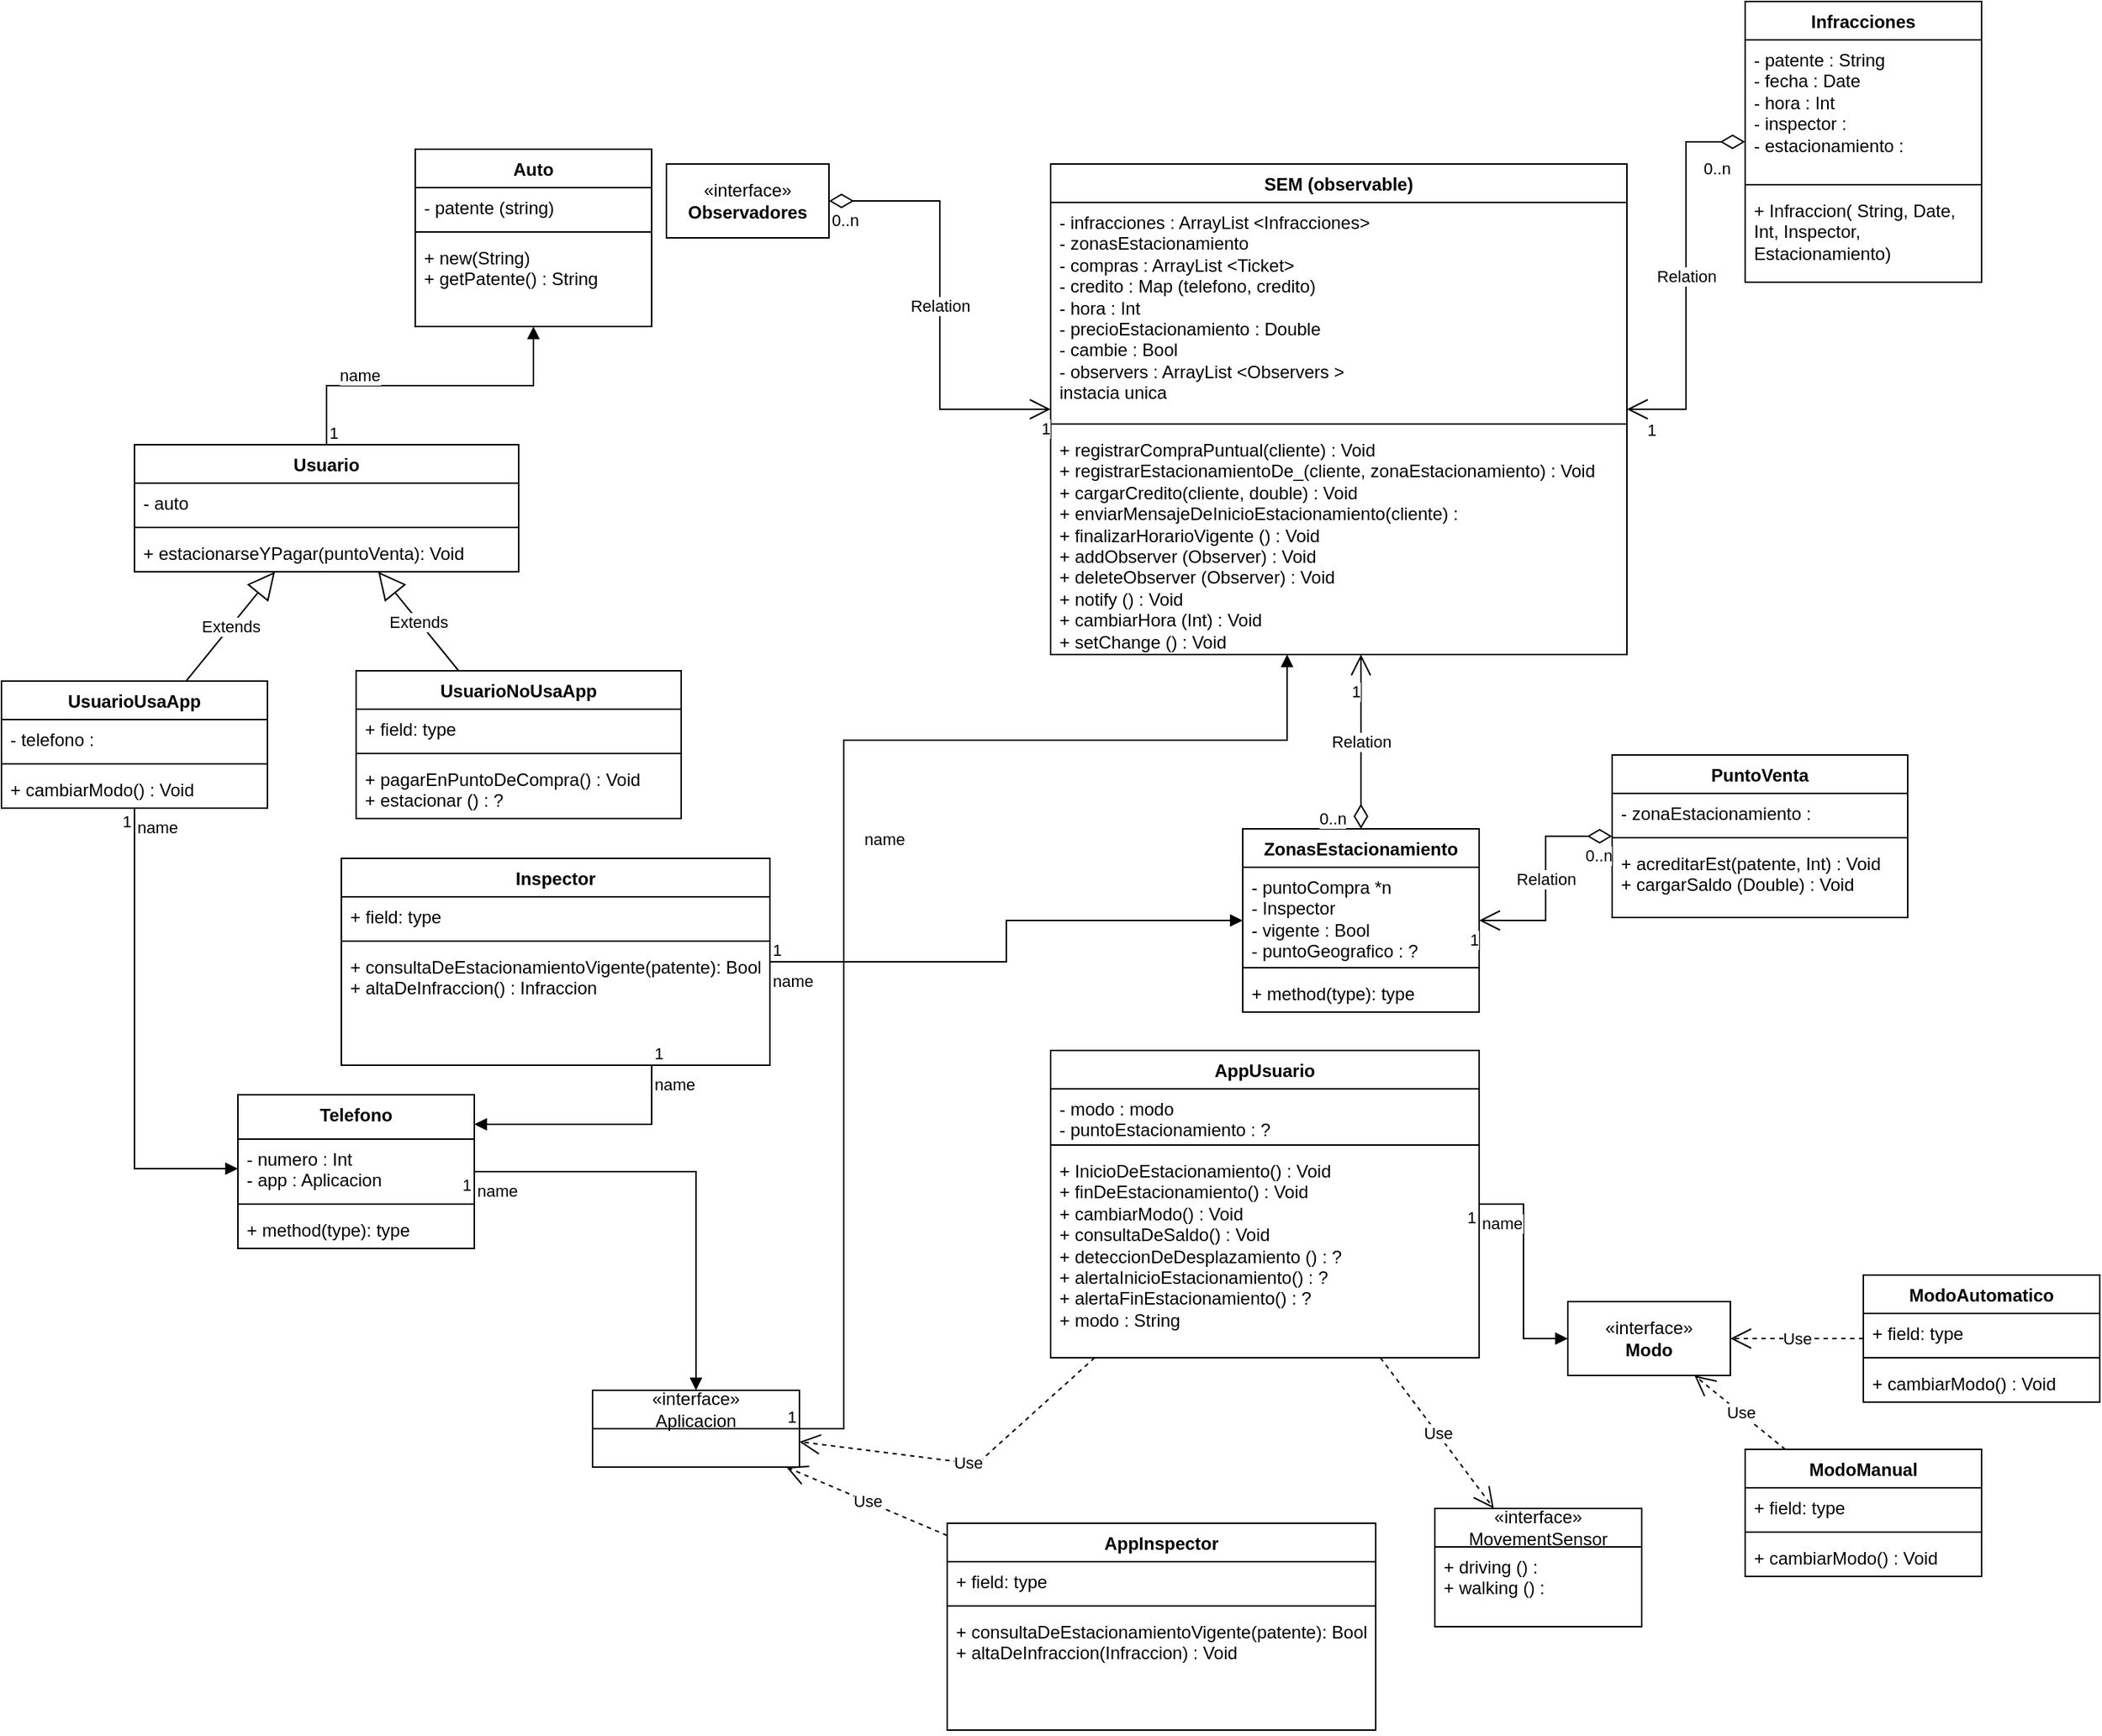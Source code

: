 <mxfile version="24.4.0" type="device">
  <diagram name="Página-1" id="XTu4WGka2R_DLcnF8r3q">
    <mxGraphModel dx="2812" dy="2198" grid="1" gridSize="10" guides="1" tooltips="1" connect="1" arrows="1" fold="1" page="1" pageScale="1" pageWidth="827" pageHeight="1169" math="0" shadow="0">
      <root>
        <mxCell id="0" />
        <mxCell id="1" parent="0" />
        <mxCell id="ymjxS3A1cUJD00krCVP6-1" value="ZonasEstacionamiento" style="swimlane;fontStyle=1;align=center;verticalAlign=top;childLayout=stackLayout;horizontal=1;startSize=26;horizontalStack=0;resizeParent=1;resizeParentMax=0;resizeLast=0;collapsible=1;marginBottom=0;whiteSpace=wrap;html=1;" vertex="1" parent="1">
          <mxGeometry x="650" y="490" width="160" height="124" as="geometry" />
        </mxCell>
        <mxCell id="ymjxS3A1cUJD00krCVP6-2" value="- puntoCompra *n&amp;nbsp;&lt;div&gt;- Inspector&lt;/div&gt;&lt;div&gt;- vigente : Bool&lt;/div&gt;&lt;div&gt;- puntoGeografico : ?&amp;nbsp;&lt;/div&gt;" style="text;strokeColor=none;fillColor=none;align=left;verticalAlign=top;spacingLeft=4;spacingRight=4;overflow=hidden;rotatable=0;points=[[0,0.5],[1,0.5]];portConstraint=eastwest;whiteSpace=wrap;html=1;" vertex="1" parent="ymjxS3A1cUJD00krCVP6-1">
          <mxGeometry y="26" width="160" height="64" as="geometry" />
        </mxCell>
        <mxCell id="ymjxS3A1cUJD00krCVP6-3" value="" style="line;strokeWidth=1;fillColor=none;align=left;verticalAlign=middle;spacingTop=-1;spacingLeft=3;spacingRight=3;rotatable=0;labelPosition=right;points=[];portConstraint=eastwest;strokeColor=inherit;" vertex="1" parent="ymjxS3A1cUJD00krCVP6-1">
          <mxGeometry y="90" width="160" height="8" as="geometry" />
        </mxCell>
        <mxCell id="ymjxS3A1cUJD00krCVP6-4" value="+ method(type): type" style="text;strokeColor=none;fillColor=none;align=left;verticalAlign=top;spacingLeft=4;spacingRight=4;overflow=hidden;rotatable=0;points=[[0,0.5],[1,0.5]];portConstraint=eastwest;whiteSpace=wrap;html=1;" vertex="1" parent="ymjxS3A1cUJD00krCVP6-1">
          <mxGeometry y="98" width="160" height="26" as="geometry" />
        </mxCell>
        <mxCell id="ymjxS3A1cUJD00krCVP6-5" value="PuntoVenta" style="swimlane;fontStyle=1;align=center;verticalAlign=top;childLayout=stackLayout;horizontal=1;startSize=26;horizontalStack=0;resizeParent=1;resizeParentMax=0;resizeLast=0;collapsible=1;marginBottom=0;whiteSpace=wrap;html=1;" vertex="1" parent="1">
          <mxGeometry x="900" y="440" width="200" height="110" as="geometry" />
        </mxCell>
        <mxCell id="ymjxS3A1cUJD00krCVP6-6" value="- zonaEstacionamiento :&amp;nbsp;" style="text;strokeColor=none;fillColor=none;align=left;verticalAlign=top;spacingLeft=4;spacingRight=4;overflow=hidden;rotatable=0;points=[[0,0.5],[1,0.5]];portConstraint=eastwest;whiteSpace=wrap;html=1;" vertex="1" parent="ymjxS3A1cUJD00krCVP6-5">
          <mxGeometry y="26" width="200" height="26" as="geometry" />
        </mxCell>
        <mxCell id="ymjxS3A1cUJD00krCVP6-7" value="" style="line;strokeWidth=1;fillColor=none;align=left;verticalAlign=middle;spacingTop=-1;spacingLeft=3;spacingRight=3;rotatable=0;labelPosition=right;points=[];portConstraint=eastwest;strokeColor=inherit;" vertex="1" parent="ymjxS3A1cUJD00krCVP6-5">
          <mxGeometry y="52" width="200" height="8" as="geometry" />
        </mxCell>
        <mxCell id="ymjxS3A1cUJD00krCVP6-8" value="+ acreditarEst(patente, Int) : Void&lt;div&gt;+ cargarSaldo (Double) : Void&lt;/div&gt;" style="text;strokeColor=none;fillColor=none;align=left;verticalAlign=top;spacingLeft=4;spacingRight=4;overflow=hidden;rotatable=0;points=[[0,0.5],[1,0.5]];portConstraint=eastwest;whiteSpace=wrap;html=1;" vertex="1" parent="ymjxS3A1cUJD00krCVP6-5">
          <mxGeometry y="60" width="200" height="50" as="geometry" />
        </mxCell>
        <mxCell id="ymjxS3A1cUJD00krCVP6-9" value="AppUsuario" style="swimlane;fontStyle=1;align=center;verticalAlign=top;childLayout=stackLayout;horizontal=1;startSize=26;horizontalStack=0;resizeParent=1;resizeParentMax=0;resizeLast=0;collapsible=1;marginBottom=0;whiteSpace=wrap;html=1;" vertex="1" parent="1">
          <mxGeometry x="520" y="640" width="290" height="208" as="geometry" />
        </mxCell>
        <mxCell id="ymjxS3A1cUJD00krCVP6-10" value="- modo : modo&lt;div&gt;- puntoEstacionamiento : ?&lt;/div&gt;" style="text;strokeColor=none;fillColor=none;align=left;verticalAlign=top;spacingLeft=4;spacingRight=4;overflow=hidden;rotatable=0;points=[[0,0.5],[1,0.5]];portConstraint=eastwest;whiteSpace=wrap;html=1;" vertex="1" parent="ymjxS3A1cUJD00krCVP6-9">
          <mxGeometry y="26" width="290" height="34" as="geometry" />
        </mxCell>
        <mxCell id="ymjxS3A1cUJD00krCVP6-11" value="" style="line;strokeWidth=1;fillColor=none;align=left;verticalAlign=middle;spacingTop=-1;spacingLeft=3;spacingRight=3;rotatable=0;labelPosition=right;points=[];portConstraint=eastwest;strokeColor=inherit;" vertex="1" parent="ymjxS3A1cUJD00krCVP6-9">
          <mxGeometry y="60" width="290" height="8" as="geometry" />
        </mxCell>
        <mxCell id="ymjxS3A1cUJD00krCVP6-12" value="+ InicioDeEstacionamiento() : Void&lt;br&gt;+ finDeEstacionamiento() : Void&lt;div&gt;+ cambiarModo() : Void&lt;br&gt;&lt;div&gt;+ consultaDeSaldo() : Void&lt;/div&gt;&lt;div&gt;+ deteccionDeDesplazamiento () : ?&lt;/div&gt;&lt;div&gt;+ alertaInicioEstacionamiento() : ?&lt;/div&gt;&lt;div&gt;+ alertaFinEstacionamiento() : ?&lt;/div&gt;&lt;div&gt;+ modo : String&lt;/div&gt;&lt;/div&gt;" style="text;strokeColor=none;fillColor=none;align=left;verticalAlign=top;spacingLeft=4;spacingRight=4;overflow=hidden;rotatable=0;points=[[0,0.5],[1,0.5]];portConstraint=eastwest;whiteSpace=wrap;html=1;" vertex="1" parent="ymjxS3A1cUJD00krCVP6-9">
          <mxGeometry y="68" width="290" height="140" as="geometry" />
        </mxCell>
        <mxCell id="ymjxS3A1cUJD00krCVP6-13" value="SEM (observable)" style="swimlane;fontStyle=1;align=center;verticalAlign=top;childLayout=stackLayout;horizontal=1;startSize=26;horizontalStack=0;resizeParent=1;resizeParentMax=0;resizeLast=0;collapsible=1;marginBottom=0;whiteSpace=wrap;html=1;" vertex="1" parent="1">
          <mxGeometry x="520" y="40" width="390" height="332" as="geometry" />
        </mxCell>
        <mxCell id="ymjxS3A1cUJD00krCVP6-14" value="&lt;div&gt;- infracciones : ArrayList &amp;lt;Infracciones&amp;gt;&lt;/div&gt;&lt;div&gt;- zonasEstacionamiento&lt;/div&gt;&lt;div&gt;- compras : ArrayList &amp;lt;Ticket&amp;gt;&lt;/div&gt;&lt;div&gt;- credito : Map (telefono, credito)&lt;/div&gt;&lt;div&gt;- hora : Int&lt;/div&gt;&lt;div&gt;- precioEstacionamiento : Double&lt;/div&gt;&lt;div&gt;- cambie : Bool&lt;/div&gt;&lt;div&gt;- observers : ArrayList &amp;lt;O&lt;span style=&quot;background-color: initial;&quot;&gt;bservers&amp;nbsp;&lt;/span&gt;&lt;span style=&quot;background-color: initial;&quot;&gt;&amp;gt;&lt;/span&gt;&lt;/div&gt;instacia unica" style="text;strokeColor=none;fillColor=none;align=left;verticalAlign=top;spacingLeft=4;spacingRight=4;overflow=hidden;rotatable=0;points=[[0,0.5],[1,0.5]];portConstraint=eastwest;whiteSpace=wrap;html=1;" vertex="1" parent="ymjxS3A1cUJD00krCVP6-13">
          <mxGeometry y="26" width="390" height="146" as="geometry" />
        </mxCell>
        <mxCell id="ymjxS3A1cUJD00krCVP6-15" value="" style="line;strokeWidth=1;fillColor=none;align=left;verticalAlign=middle;spacingTop=-1;spacingLeft=3;spacingRight=3;rotatable=0;labelPosition=right;points=[];portConstraint=eastwest;strokeColor=inherit;" vertex="1" parent="ymjxS3A1cUJD00krCVP6-13">
          <mxGeometry y="172" width="390" height="8" as="geometry" />
        </mxCell>
        <mxCell id="ymjxS3A1cUJD00krCVP6-16" value="+ registrarCompraPuntual(cliente) : Void&lt;div&gt;+ registrarEstacionamientoDe_(cliente, zonaEstacionamiento) : Void&lt;br&gt;&lt;div&gt;+ cargarCredito(cliente, double) : Void&lt;/div&gt;&lt;div&gt;+&amp;nbsp;enviarMensajeDeInicioEstacionamiento(cliente) :&lt;/div&gt;&lt;div&gt;+ finalizarHorarioVigente () : Void&lt;/div&gt;&lt;/div&gt;&lt;div&gt;+ addObserver (Observer) : Void&lt;/div&gt;&lt;div&gt;+ deleteObserver (Observer) : Void&lt;/div&gt;&lt;div&gt;+ notify () : Void&lt;/div&gt;&lt;div&gt;+ cambiarHora (Int) : Void&lt;/div&gt;&lt;div&gt;+ setChange () : Void&lt;/div&gt;" style="text;strokeColor=none;fillColor=none;align=left;verticalAlign=top;spacingLeft=4;spacingRight=4;overflow=hidden;rotatable=0;points=[[0,0.5],[1,0.5]];portConstraint=eastwest;whiteSpace=wrap;html=1;" vertex="1" parent="ymjxS3A1cUJD00krCVP6-13">
          <mxGeometry y="180" width="390" height="152" as="geometry" />
        </mxCell>
        <mxCell id="ymjxS3A1cUJD00krCVP6-17" value="Inspector" style="swimlane;fontStyle=1;align=center;verticalAlign=top;childLayout=stackLayout;horizontal=1;startSize=26;horizontalStack=0;resizeParent=1;resizeParentMax=0;resizeLast=0;collapsible=1;marginBottom=0;whiteSpace=wrap;html=1;" vertex="1" parent="1">
          <mxGeometry x="40" y="510" width="290" height="140" as="geometry" />
        </mxCell>
        <mxCell id="ymjxS3A1cUJD00krCVP6-18" value="+ field: type" style="text;strokeColor=none;fillColor=none;align=left;verticalAlign=top;spacingLeft=4;spacingRight=4;overflow=hidden;rotatable=0;points=[[0,0.5],[1,0.5]];portConstraint=eastwest;whiteSpace=wrap;html=1;" vertex="1" parent="ymjxS3A1cUJD00krCVP6-17">
          <mxGeometry y="26" width="290" height="26" as="geometry" />
        </mxCell>
        <mxCell id="ymjxS3A1cUJD00krCVP6-19" value="" style="line;strokeWidth=1;fillColor=none;align=left;verticalAlign=middle;spacingTop=-1;spacingLeft=3;spacingRight=3;rotatable=0;labelPosition=right;points=[];portConstraint=eastwest;strokeColor=inherit;" vertex="1" parent="ymjxS3A1cUJD00krCVP6-17">
          <mxGeometry y="52" width="290" height="8" as="geometry" />
        </mxCell>
        <mxCell id="ymjxS3A1cUJD00krCVP6-20" value="+ consultaDeEstacionamientoVigente(patente): Bool&lt;div&gt;+ altaDeInfraccion() : Infraccion&lt;/div&gt;" style="text;strokeColor=none;fillColor=none;align=left;verticalAlign=top;spacingLeft=4;spacingRight=4;overflow=hidden;rotatable=0;points=[[0,0.5],[1,0.5]];portConstraint=eastwest;whiteSpace=wrap;html=1;" vertex="1" parent="ymjxS3A1cUJD00krCVP6-17">
          <mxGeometry y="60" width="290" height="80" as="geometry" />
        </mxCell>
        <mxCell id="ymjxS3A1cUJD00krCVP6-22" value="Usuario" style="swimlane;fontStyle=1;align=center;verticalAlign=top;childLayout=stackLayout;horizontal=1;startSize=26;horizontalStack=0;resizeParent=1;resizeParentMax=0;resizeLast=0;collapsible=1;marginBottom=0;whiteSpace=wrap;html=1;" vertex="1" parent="1">
          <mxGeometry x="-100" y="230" width="260" height="86" as="geometry" />
        </mxCell>
        <mxCell id="ymjxS3A1cUJD00krCVP6-23" value="- auto" style="text;strokeColor=none;fillColor=none;align=left;verticalAlign=top;spacingLeft=4;spacingRight=4;overflow=hidden;rotatable=0;points=[[0,0.5],[1,0.5]];portConstraint=eastwest;whiteSpace=wrap;html=1;" vertex="1" parent="ymjxS3A1cUJD00krCVP6-22">
          <mxGeometry y="26" width="260" height="26" as="geometry" />
        </mxCell>
        <mxCell id="ymjxS3A1cUJD00krCVP6-24" value="" style="line;strokeWidth=1;fillColor=none;align=left;verticalAlign=middle;spacingTop=-1;spacingLeft=3;spacingRight=3;rotatable=0;labelPosition=right;points=[];portConstraint=eastwest;strokeColor=inherit;" vertex="1" parent="ymjxS3A1cUJD00krCVP6-22">
          <mxGeometry y="52" width="260" height="8" as="geometry" />
        </mxCell>
        <mxCell id="ymjxS3A1cUJD00krCVP6-25" value="+ estacionarseYPagar(puntoVenta): Void" style="text;strokeColor=none;fillColor=none;align=left;verticalAlign=top;spacingLeft=4;spacingRight=4;overflow=hidden;rotatable=0;points=[[0,0.5],[1,0.5]];portConstraint=eastwest;whiteSpace=wrap;html=1;" vertex="1" parent="ymjxS3A1cUJD00krCVP6-22">
          <mxGeometry y="60" width="260" height="26" as="geometry" />
        </mxCell>
        <mxCell id="ymjxS3A1cUJD00krCVP6-26" value="Infracciones" style="swimlane;fontStyle=1;align=center;verticalAlign=top;childLayout=stackLayout;horizontal=1;startSize=26;horizontalStack=0;resizeParent=1;resizeParentMax=0;resizeLast=0;collapsible=1;marginBottom=0;whiteSpace=wrap;html=1;" vertex="1" parent="1">
          <mxGeometry x="990" y="-70" width="160" height="190" as="geometry" />
        </mxCell>
        <mxCell id="ymjxS3A1cUJD00krCVP6-27" value="&lt;div&gt;- patente : String&lt;/div&gt;&lt;div&gt;&lt;span style=&quot;background-color: initial;&quot;&gt;- fecha : Date&lt;/span&gt;&lt;/div&gt;&lt;div&gt;- hora : Int&lt;/div&gt;&lt;div&gt;- inspector :&amp;nbsp;&amp;nbsp;&lt;/div&gt;&lt;div&gt;- estacionamiento :&lt;/div&gt;" style="text;strokeColor=none;fillColor=none;align=left;verticalAlign=top;spacingLeft=4;spacingRight=4;overflow=hidden;rotatable=0;points=[[0,0.5],[1,0.5]];portConstraint=eastwest;whiteSpace=wrap;html=1;" vertex="1" parent="ymjxS3A1cUJD00krCVP6-26">
          <mxGeometry y="26" width="160" height="94" as="geometry" />
        </mxCell>
        <mxCell id="ymjxS3A1cUJD00krCVP6-28" value="" style="line;strokeWidth=1;fillColor=none;align=left;verticalAlign=middle;spacingTop=-1;spacingLeft=3;spacingRight=3;rotatable=0;labelPosition=right;points=[];portConstraint=eastwest;strokeColor=inherit;" vertex="1" parent="ymjxS3A1cUJD00krCVP6-26">
          <mxGeometry y="120" width="160" height="8" as="geometry" />
        </mxCell>
        <mxCell id="ymjxS3A1cUJD00krCVP6-29" value="+ Infraccion( String, Date, Int, Inspector, Estacionamiento)" style="text;strokeColor=none;fillColor=none;align=left;verticalAlign=top;spacingLeft=4;spacingRight=4;overflow=hidden;rotatable=0;points=[[0,0.5],[1,0.5]];portConstraint=eastwest;whiteSpace=wrap;html=1;" vertex="1" parent="ymjxS3A1cUJD00krCVP6-26">
          <mxGeometry y="128" width="160" height="62" as="geometry" />
        </mxCell>
        <mxCell id="ymjxS3A1cUJD00krCVP6-30" value="Auto" style="swimlane;fontStyle=1;align=center;verticalAlign=top;childLayout=stackLayout;horizontal=1;startSize=26;horizontalStack=0;resizeParent=1;resizeParentMax=0;resizeLast=0;collapsible=1;marginBottom=0;whiteSpace=wrap;html=1;" vertex="1" parent="1">
          <mxGeometry x="90" y="30" width="160" height="120" as="geometry">
            <mxRectangle x="60" y="140" width="70" height="30" as="alternateBounds" />
          </mxGeometry>
        </mxCell>
        <mxCell id="ymjxS3A1cUJD00krCVP6-31" value="- patente (string)" style="text;strokeColor=none;fillColor=none;align=left;verticalAlign=top;spacingLeft=4;spacingRight=4;overflow=hidden;rotatable=0;points=[[0,0.5],[1,0.5]];portConstraint=eastwest;whiteSpace=wrap;html=1;" vertex="1" parent="ymjxS3A1cUJD00krCVP6-30">
          <mxGeometry y="26" width="160" height="26" as="geometry" />
        </mxCell>
        <mxCell id="ymjxS3A1cUJD00krCVP6-32" value="" style="line;strokeWidth=1;fillColor=none;align=left;verticalAlign=middle;spacingTop=-1;spacingLeft=3;spacingRight=3;rotatable=0;labelPosition=right;points=[];portConstraint=eastwest;strokeColor=inherit;" vertex="1" parent="ymjxS3A1cUJD00krCVP6-30">
          <mxGeometry y="52" width="160" height="8" as="geometry" />
        </mxCell>
        <mxCell id="ymjxS3A1cUJD00krCVP6-33" value="+ new(String)&lt;div&gt;+ getPatente() : String&lt;/div&gt;" style="text;strokeColor=none;fillColor=none;align=left;verticalAlign=top;spacingLeft=4;spacingRight=4;overflow=hidden;rotatable=0;points=[[0,0.5],[1,0.5]];portConstraint=eastwest;whiteSpace=wrap;html=1;" vertex="1" parent="ymjxS3A1cUJD00krCVP6-30">
          <mxGeometry y="60" width="160" height="60" as="geometry" />
        </mxCell>
        <mxCell id="ymjxS3A1cUJD00krCVP6-44" value="name" style="endArrow=block;endFill=1;html=1;edgeStyle=orthogonalEdgeStyle;align=left;verticalAlign=top;rounded=0;" edge="1" parent="1" source="ymjxS3A1cUJD00krCVP6-22" target="ymjxS3A1cUJD00krCVP6-30">
          <mxGeometry x="-0.579" y="20" relative="1" as="geometry">
            <mxPoint x="175.5" y="269.5" as="sourcePoint" />
            <mxPoint x="339.5" y="227.5" as="targetPoint" />
            <mxPoint as="offset" />
          </mxGeometry>
        </mxCell>
        <mxCell id="ymjxS3A1cUJD00krCVP6-45" value="1" style="edgeLabel;resizable=0;html=1;align=left;verticalAlign=bottom;" connectable="0" vertex="1" parent="ymjxS3A1cUJD00krCVP6-44">
          <mxGeometry x="-1" relative="1" as="geometry" />
        </mxCell>
        <mxCell id="ymjxS3A1cUJD00krCVP6-54" value="name" style="endArrow=block;endFill=1;html=1;edgeStyle=orthogonalEdgeStyle;align=left;verticalAlign=top;rounded=0;" edge="1" parent="1" source="ymjxS3A1cUJD00krCVP6-133" target="ymjxS3A1cUJD00krCVP6-13">
          <mxGeometry x="0.035" y="-12" relative="1" as="geometry">
            <mxPoint x="591" y="410" as="sourcePoint" />
            <mxPoint x="520" y="594" as="targetPoint" />
            <mxPoint as="offset" />
            <Array as="points">
              <mxPoint x="380" y="430" />
              <mxPoint x="680" y="430" />
            </Array>
          </mxGeometry>
        </mxCell>
        <mxCell id="ymjxS3A1cUJD00krCVP6-55" value="1" style="edgeLabel;resizable=0;html=1;align=left;verticalAlign=bottom;" connectable="0" vertex="1" parent="ymjxS3A1cUJD00krCVP6-54">
          <mxGeometry x="-1" relative="1" as="geometry">
            <mxPoint x="-10" as="offset" />
          </mxGeometry>
        </mxCell>
        <mxCell id="ymjxS3A1cUJD00krCVP6-56" value="Telefono" style="swimlane;fontStyle=1;align=center;verticalAlign=top;childLayout=stackLayout;horizontal=1;startSize=30;horizontalStack=0;resizeParent=1;resizeParentMax=0;resizeLast=0;collapsible=1;marginBottom=0;whiteSpace=wrap;html=1;" vertex="1" parent="1">
          <mxGeometry x="-30" y="670" width="160" height="104" as="geometry" />
        </mxCell>
        <mxCell id="ymjxS3A1cUJD00krCVP6-57" value="- numero : Int&lt;div&gt;- app : Aplicacion&lt;/div&gt;" style="text;strokeColor=none;fillColor=none;align=left;verticalAlign=top;spacingLeft=4;spacingRight=4;overflow=hidden;rotatable=0;points=[[0,0.5],[1,0.5]];portConstraint=eastwest;whiteSpace=wrap;html=1;" vertex="1" parent="ymjxS3A1cUJD00krCVP6-56">
          <mxGeometry y="30" width="160" height="40" as="geometry" />
        </mxCell>
        <mxCell id="ymjxS3A1cUJD00krCVP6-58" value="" style="line;strokeWidth=1;fillColor=none;align=left;verticalAlign=middle;spacingTop=-1;spacingLeft=3;spacingRight=3;rotatable=0;labelPosition=right;points=[];portConstraint=eastwest;strokeColor=inherit;" vertex="1" parent="ymjxS3A1cUJD00krCVP6-56">
          <mxGeometry y="70" width="160" height="8" as="geometry" />
        </mxCell>
        <mxCell id="ymjxS3A1cUJD00krCVP6-59" value="+ method(type): type" style="text;strokeColor=none;fillColor=none;align=left;verticalAlign=top;spacingLeft=4;spacingRight=4;overflow=hidden;rotatable=0;points=[[0,0.5],[1,0.5]];portConstraint=eastwest;whiteSpace=wrap;html=1;" vertex="1" parent="ymjxS3A1cUJD00krCVP6-56">
          <mxGeometry y="78" width="160" height="26" as="geometry" />
        </mxCell>
        <mxCell id="ymjxS3A1cUJD00krCVP6-62" value="name" style="endArrow=block;endFill=1;html=1;edgeStyle=orthogonalEdgeStyle;align=left;verticalAlign=top;rounded=0;" edge="1" parent="1" source="ymjxS3A1cUJD00krCVP6-56" target="ymjxS3A1cUJD00krCVP6-133">
          <mxGeometry x="-1" relative="1" as="geometry">
            <mxPoint x="240" y="557" as="sourcePoint" />
            <mxPoint x="230" y="634" as="targetPoint" />
          </mxGeometry>
        </mxCell>
        <mxCell id="ymjxS3A1cUJD00krCVP6-63" value="1" style="edgeLabel;resizable=0;html=1;align=left;verticalAlign=bottom;" connectable="0" vertex="1" parent="ymjxS3A1cUJD00krCVP6-62">
          <mxGeometry x="-1" relative="1" as="geometry">
            <mxPoint x="-10" y="17" as="offset" />
          </mxGeometry>
        </mxCell>
        <mxCell id="ymjxS3A1cUJD00krCVP6-65" value="UsuarioUsaApp" style="swimlane;fontStyle=1;align=center;verticalAlign=top;childLayout=stackLayout;horizontal=1;startSize=26;horizontalStack=0;resizeParent=1;resizeParentMax=0;resizeLast=0;collapsible=1;marginBottom=0;whiteSpace=wrap;html=1;" vertex="1" parent="1">
          <mxGeometry x="-190" y="390" width="180" height="86" as="geometry" />
        </mxCell>
        <mxCell id="ymjxS3A1cUJD00krCVP6-66" value="- telefono :&amp;nbsp;" style="text;strokeColor=none;fillColor=none;align=left;verticalAlign=top;spacingLeft=4;spacingRight=4;overflow=hidden;rotatable=0;points=[[0,0.5],[1,0.5]];portConstraint=eastwest;whiteSpace=wrap;html=1;" vertex="1" parent="ymjxS3A1cUJD00krCVP6-65">
          <mxGeometry y="26" width="180" height="26" as="geometry" />
        </mxCell>
        <mxCell id="ymjxS3A1cUJD00krCVP6-67" value="" style="line;strokeWidth=1;fillColor=none;align=left;verticalAlign=middle;spacingTop=-1;spacingLeft=3;spacingRight=3;rotatable=0;labelPosition=right;points=[];portConstraint=eastwest;strokeColor=inherit;" vertex="1" parent="ymjxS3A1cUJD00krCVP6-65">
          <mxGeometry y="52" width="180" height="8" as="geometry" />
        </mxCell>
        <mxCell id="ymjxS3A1cUJD00krCVP6-68" value="+ cambiarModo() : Void" style="text;strokeColor=none;fillColor=none;align=left;verticalAlign=top;spacingLeft=4;spacingRight=4;overflow=hidden;rotatable=0;points=[[0,0.5],[1,0.5]];portConstraint=eastwest;whiteSpace=wrap;html=1;" vertex="1" parent="ymjxS3A1cUJD00krCVP6-65">
          <mxGeometry y="60" width="180" height="26" as="geometry" />
        </mxCell>
        <mxCell id="ymjxS3A1cUJD00krCVP6-69" value="UsuarioNoUsaApp" style="swimlane;fontStyle=1;align=center;verticalAlign=top;childLayout=stackLayout;horizontal=1;startSize=26;horizontalStack=0;resizeParent=1;resizeParentMax=0;resizeLast=0;collapsible=1;marginBottom=0;whiteSpace=wrap;html=1;" vertex="1" parent="1">
          <mxGeometry x="50" y="383" width="220" height="100" as="geometry" />
        </mxCell>
        <mxCell id="ymjxS3A1cUJD00krCVP6-70" value="+ field: type" style="text;strokeColor=none;fillColor=none;align=left;verticalAlign=top;spacingLeft=4;spacingRight=4;overflow=hidden;rotatable=0;points=[[0,0.5],[1,0.5]];portConstraint=eastwest;whiteSpace=wrap;html=1;" vertex="1" parent="ymjxS3A1cUJD00krCVP6-69">
          <mxGeometry y="26" width="220" height="26" as="geometry" />
        </mxCell>
        <mxCell id="ymjxS3A1cUJD00krCVP6-71" value="" style="line;strokeWidth=1;fillColor=none;align=left;verticalAlign=middle;spacingTop=-1;spacingLeft=3;spacingRight=3;rotatable=0;labelPosition=right;points=[];portConstraint=eastwest;strokeColor=inherit;" vertex="1" parent="ymjxS3A1cUJD00krCVP6-69">
          <mxGeometry y="52" width="220" height="8" as="geometry" />
        </mxCell>
        <mxCell id="ymjxS3A1cUJD00krCVP6-72" value="+ pagarEnPuntoDeCompra() : Void&lt;div&gt;+ estacionar () : ?&lt;/div&gt;" style="text;strokeColor=none;fillColor=none;align=left;verticalAlign=top;spacingLeft=4;spacingRight=4;overflow=hidden;rotatable=0;points=[[0,0.5],[1,0.5]];portConstraint=eastwest;whiteSpace=wrap;html=1;" vertex="1" parent="ymjxS3A1cUJD00krCVP6-69">
          <mxGeometry y="60" width="220" height="40" as="geometry" />
        </mxCell>
        <mxCell id="ymjxS3A1cUJD00krCVP6-73" value="Extends" style="endArrow=block;endSize=16;endFill=0;html=1;rounded=0;" edge="1" parent="1" source="ymjxS3A1cUJD00krCVP6-65" target="ymjxS3A1cUJD00krCVP6-22">
          <mxGeometry width="160" relative="1" as="geometry">
            <mxPoint x="330" y="790" as="sourcePoint" />
            <mxPoint x="490" y="790" as="targetPoint" />
          </mxGeometry>
        </mxCell>
        <mxCell id="ymjxS3A1cUJD00krCVP6-74" value="Extends" style="endArrow=block;endSize=16;endFill=0;html=1;rounded=0;" edge="1" parent="1" source="ymjxS3A1cUJD00krCVP6-69" target="ymjxS3A1cUJD00krCVP6-22">
          <mxGeometry width="160" relative="1" as="geometry">
            <mxPoint x="480" y="660" as="sourcePoint" />
            <mxPoint x="640" y="660" as="targetPoint" />
          </mxGeometry>
        </mxCell>
        <mxCell id="ymjxS3A1cUJD00krCVP6-78" value="Relation" style="endArrow=open;html=1;endSize=12;startArrow=diamondThin;startSize=14;startFill=0;edgeStyle=orthogonalEdgeStyle;rounded=0;" edge="1" parent="1" source="ymjxS3A1cUJD00krCVP6-5" target="ymjxS3A1cUJD00krCVP6-1">
          <mxGeometry relative="1" as="geometry">
            <mxPoint x="470" y="460" as="sourcePoint" />
            <mxPoint x="630" y="460" as="targetPoint" />
          </mxGeometry>
        </mxCell>
        <mxCell id="ymjxS3A1cUJD00krCVP6-79" value="0..n" style="edgeLabel;resizable=0;html=1;align=left;verticalAlign=top;" connectable="0" vertex="1" parent="ymjxS3A1cUJD00krCVP6-78">
          <mxGeometry x="-1" relative="1" as="geometry">
            <mxPoint x="-20" as="offset" />
          </mxGeometry>
        </mxCell>
        <mxCell id="ymjxS3A1cUJD00krCVP6-80" value="1" style="edgeLabel;resizable=0;html=1;align=right;verticalAlign=top;" connectable="0" vertex="1" parent="ymjxS3A1cUJD00krCVP6-78">
          <mxGeometry x="1" relative="1" as="geometry" />
        </mxCell>
        <mxCell id="ymjxS3A1cUJD00krCVP6-81" value="Relation" style="endArrow=open;html=1;endSize=12;startArrow=diamondThin;startSize=14;startFill=0;edgeStyle=orthogonalEdgeStyle;rounded=0;" edge="1" parent="1" source="ymjxS3A1cUJD00krCVP6-1" target="ymjxS3A1cUJD00krCVP6-13">
          <mxGeometry relative="1" as="geometry">
            <mxPoint x="1047" y="410" as="sourcePoint" />
            <mxPoint x="827" y="449" as="targetPoint" />
            <Array as="points">
              <mxPoint x="730" y="350" />
              <mxPoint x="730" y="350" />
            </Array>
          </mxGeometry>
        </mxCell>
        <mxCell id="ymjxS3A1cUJD00krCVP6-82" value="0..n" style="edgeLabel;resizable=0;html=1;align=left;verticalAlign=top;" connectable="0" vertex="1" parent="ymjxS3A1cUJD00krCVP6-81">
          <mxGeometry x="-1" relative="1" as="geometry">
            <mxPoint x="-30" y="-20" as="offset" />
          </mxGeometry>
        </mxCell>
        <mxCell id="ymjxS3A1cUJD00krCVP6-83" value="1" style="edgeLabel;resizable=0;html=1;align=right;verticalAlign=top;" connectable="0" vertex="1" parent="ymjxS3A1cUJD00krCVP6-81">
          <mxGeometry x="1" relative="1" as="geometry">
            <mxPoint y="12" as="offset" />
          </mxGeometry>
        </mxCell>
        <mxCell id="ymjxS3A1cUJD00krCVP6-87" value="Relation" style="endArrow=open;html=1;endSize=12;startArrow=diamondThin;startSize=14;startFill=0;edgeStyle=orthogonalEdgeStyle;rounded=0;" edge="1" parent="1" source="ymjxS3A1cUJD00krCVP6-26" target="ymjxS3A1cUJD00krCVP6-13">
          <mxGeometry relative="1" as="geometry">
            <mxPoint x="470" y="160" as="sourcePoint" />
            <mxPoint x="630" y="160" as="targetPoint" />
          </mxGeometry>
        </mxCell>
        <mxCell id="ymjxS3A1cUJD00krCVP6-88" value="0..n" style="edgeLabel;resizable=0;html=1;align=left;verticalAlign=top;" connectable="0" vertex="1" parent="ymjxS3A1cUJD00krCVP6-87">
          <mxGeometry x="-1" relative="1" as="geometry">
            <mxPoint x="-30" y="5" as="offset" />
          </mxGeometry>
        </mxCell>
        <mxCell id="ymjxS3A1cUJD00krCVP6-89" value="1" style="edgeLabel;resizable=0;html=1;align=right;verticalAlign=top;" connectable="0" vertex="1" parent="ymjxS3A1cUJD00krCVP6-87">
          <mxGeometry x="1" relative="1" as="geometry">
            <mxPoint x="20" y="1" as="offset" />
          </mxGeometry>
        </mxCell>
        <mxCell id="ymjxS3A1cUJD00krCVP6-94" value="«interface»&lt;br&gt;&lt;b&gt;Observadores&lt;/b&gt;" style="html=1;whiteSpace=wrap;" vertex="1" parent="1">
          <mxGeometry x="260" y="40" width="110" height="50" as="geometry" />
        </mxCell>
        <mxCell id="ymjxS3A1cUJD00krCVP6-95" value="Relation" style="endArrow=open;html=1;endSize=12;startArrow=diamondThin;startSize=14;startFill=0;edgeStyle=orthogonalEdgeStyle;rounded=0;" edge="1" parent="1" source="ymjxS3A1cUJD00krCVP6-94" target="ymjxS3A1cUJD00krCVP6-13">
          <mxGeometry relative="1" as="geometry">
            <mxPoint x="370" y="148.5" as="sourcePoint" />
            <mxPoint x="530" y="148.5" as="targetPoint" />
          </mxGeometry>
        </mxCell>
        <mxCell id="ymjxS3A1cUJD00krCVP6-96" value="0..n" style="edgeLabel;resizable=0;html=1;align=left;verticalAlign=top;" connectable="0" vertex="1" parent="ymjxS3A1cUJD00krCVP6-95">
          <mxGeometry x="-1" relative="1" as="geometry" />
        </mxCell>
        <mxCell id="ymjxS3A1cUJD00krCVP6-97" value="1" style="edgeLabel;resizable=0;html=1;align=right;verticalAlign=top;" connectable="0" vertex="1" parent="ymjxS3A1cUJD00krCVP6-95">
          <mxGeometry x="1" relative="1" as="geometry" />
        </mxCell>
        <mxCell id="ymjxS3A1cUJD00krCVP6-99" value="«interface»&lt;div&gt;MovementSensor&lt;/div&gt;" style="swimlane;fontStyle=0;childLayout=stackLayout;horizontal=1;startSize=26;fillColor=none;horizontalStack=0;resizeParent=1;resizeParentMax=0;resizeLast=0;collapsible=1;marginBottom=0;whiteSpace=wrap;html=1;" vertex="1" parent="1">
          <mxGeometry x="780" y="950" width="140" height="80" as="geometry" />
        </mxCell>
        <mxCell id="ymjxS3A1cUJD00krCVP6-100" value="+ driving () :&amp;nbsp;&lt;div&gt;+ walking () :&lt;/div&gt;" style="text;strokeColor=none;fillColor=none;align=left;verticalAlign=top;spacingLeft=4;spacingRight=4;overflow=hidden;rotatable=0;points=[[0,0.5],[1,0.5]];portConstraint=eastwest;whiteSpace=wrap;html=1;" vertex="1" parent="ymjxS3A1cUJD00krCVP6-99">
          <mxGeometry y="26" width="140" height="54" as="geometry" />
        </mxCell>
        <mxCell id="ymjxS3A1cUJD00krCVP6-103" value="Use" style="endArrow=open;endSize=12;dashed=1;html=1;rounded=0;" edge="1" parent="1" source="ymjxS3A1cUJD00krCVP6-9" target="ymjxS3A1cUJD00krCVP6-99">
          <mxGeometry width="160" relative="1" as="geometry">
            <mxPoint x="490" y="910" as="sourcePoint" />
            <mxPoint x="494" y="820" as="targetPoint" />
          </mxGeometry>
        </mxCell>
        <mxCell id="ymjxS3A1cUJD00krCVP6-104" value="ModoAutomatico" style="swimlane;fontStyle=1;align=center;verticalAlign=top;childLayout=stackLayout;horizontal=1;startSize=26;horizontalStack=0;resizeParent=1;resizeParentMax=0;resizeLast=0;collapsible=1;marginBottom=0;whiteSpace=wrap;html=1;" vertex="1" parent="1">
          <mxGeometry x="1070" y="792" width="160" height="86" as="geometry" />
        </mxCell>
        <mxCell id="ymjxS3A1cUJD00krCVP6-105" value="+ field: type" style="text;strokeColor=none;fillColor=none;align=left;verticalAlign=top;spacingLeft=4;spacingRight=4;overflow=hidden;rotatable=0;points=[[0,0.5],[1,0.5]];portConstraint=eastwest;whiteSpace=wrap;html=1;" vertex="1" parent="ymjxS3A1cUJD00krCVP6-104">
          <mxGeometry y="26" width="160" height="26" as="geometry" />
        </mxCell>
        <mxCell id="ymjxS3A1cUJD00krCVP6-106" value="" style="line;strokeWidth=1;fillColor=none;align=left;verticalAlign=middle;spacingTop=-1;spacingLeft=3;spacingRight=3;rotatable=0;labelPosition=right;points=[];portConstraint=eastwest;strokeColor=inherit;" vertex="1" parent="ymjxS3A1cUJD00krCVP6-104">
          <mxGeometry y="52" width="160" height="8" as="geometry" />
        </mxCell>
        <mxCell id="ymjxS3A1cUJD00krCVP6-107" value="+ cambiarModo() : Void" style="text;strokeColor=none;fillColor=none;align=left;verticalAlign=top;spacingLeft=4;spacingRight=4;overflow=hidden;rotatable=0;points=[[0,0.5],[1,0.5]];portConstraint=eastwest;whiteSpace=wrap;html=1;" vertex="1" parent="ymjxS3A1cUJD00krCVP6-104">
          <mxGeometry y="60" width="160" height="26" as="geometry" />
        </mxCell>
        <mxCell id="ymjxS3A1cUJD00krCVP6-108" value="ModoManual" style="swimlane;fontStyle=1;align=center;verticalAlign=top;childLayout=stackLayout;horizontal=1;startSize=26;horizontalStack=0;resizeParent=1;resizeParentMax=0;resizeLast=0;collapsible=1;marginBottom=0;whiteSpace=wrap;html=1;" vertex="1" parent="1">
          <mxGeometry x="990" y="910" width="160" height="86" as="geometry" />
        </mxCell>
        <mxCell id="ymjxS3A1cUJD00krCVP6-109" value="+ field: type" style="text;strokeColor=none;fillColor=none;align=left;verticalAlign=top;spacingLeft=4;spacingRight=4;overflow=hidden;rotatable=0;points=[[0,0.5],[1,0.5]];portConstraint=eastwest;whiteSpace=wrap;html=1;" vertex="1" parent="ymjxS3A1cUJD00krCVP6-108">
          <mxGeometry y="26" width="160" height="26" as="geometry" />
        </mxCell>
        <mxCell id="ymjxS3A1cUJD00krCVP6-110" value="" style="line;strokeWidth=1;fillColor=none;align=left;verticalAlign=middle;spacingTop=-1;spacingLeft=3;spacingRight=3;rotatable=0;labelPosition=right;points=[];portConstraint=eastwest;strokeColor=inherit;" vertex="1" parent="ymjxS3A1cUJD00krCVP6-108">
          <mxGeometry y="52" width="160" height="8" as="geometry" />
        </mxCell>
        <mxCell id="ymjxS3A1cUJD00krCVP6-111" value="+ cambiarModo() : Void" style="text;strokeColor=none;fillColor=none;align=left;verticalAlign=top;spacingLeft=4;spacingRight=4;overflow=hidden;rotatable=0;points=[[0,0.5],[1,0.5]];portConstraint=eastwest;whiteSpace=wrap;html=1;" vertex="1" parent="ymjxS3A1cUJD00krCVP6-108">
          <mxGeometry y="60" width="160" height="26" as="geometry" />
        </mxCell>
        <mxCell id="ymjxS3A1cUJD00krCVP6-112" value="«interface»&lt;br&gt;&lt;b&gt;Modo&lt;/b&gt;" style="html=1;whiteSpace=wrap;" vertex="1" parent="1">
          <mxGeometry x="870" y="810" width="110" height="50" as="geometry" />
        </mxCell>
        <mxCell id="ymjxS3A1cUJD00krCVP6-114" value="Use" style="endArrow=open;endSize=12;dashed=1;html=1;rounded=0;" edge="1" parent="1" source="ymjxS3A1cUJD00krCVP6-104" target="ymjxS3A1cUJD00krCVP6-112">
          <mxGeometry width="160" relative="1" as="geometry">
            <mxPoint x="890" y="900" as="sourcePoint" />
            <mxPoint x="964" y="950" as="targetPoint" />
          </mxGeometry>
        </mxCell>
        <mxCell id="ymjxS3A1cUJD00krCVP6-117" value="Use" style="endArrow=open;endSize=12;dashed=1;html=1;rounded=0;" edge="1" parent="1" source="ymjxS3A1cUJD00krCVP6-108" target="ymjxS3A1cUJD00krCVP6-112">
          <mxGeometry width="160" relative="1" as="geometry">
            <mxPoint x="1080" y="845" as="sourcePoint" />
            <mxPoint x="960" y="845" as="targetPoint" />
          </mxGeometry>
        </mxCell>
        <mxCell id="ymjxS3A1cUJD00krCVP6-118" value="name" style="endArrow=block;endFill=1;html=1;edgeStyle=orthogonalEdgeStyle;align=left;verticalAlign=top;rounded=0;" edge="1" parent="1" source="ymjxS3A1cUJD00krCVP6-9" target="ymjxS3A1cUJD00krCVP6-112">
          <mxGeometry x="-1" relative="1" as="geometry">
            <mxPoint x="540" y="968.25" as="sourcePoint" />
            <mxPoint x="860" y="937.25" as="targetPoint" />
          </mxGeometry>
        </mxCell>
        <mxCell id="ymjxS3A1cUJD00krCVP6-119" value="1" style="edgeLabel;resizable=0;html=1;align=left;verticalAlign=bottom;" connectable="0" vertex="1" parent="ymjxS3A1cUJD00krCVP6-118">
          <mxGeometry x="-1" relative="1" as="geometry">
            <mxPoint x="-10" y="17" as="offset" />
          </mxGeometry>
        </mxCell>
        <mxCell id="ymjxS3A1cUJD00krCVP6-125" value="AppInspector" style="swimlane;fontStyle=1;align=center;verticalAlign=top;childLayout=stackLayout;horizontal=1;startSize=26;horizontalStack=0;resizeParent=1;resizeParentMax=0;resizeLast=0;collapsible=1;marginBottom=0;whiteSpace=wrap;html=1;" vertex="1" parent="1">
          <mxGeometry x="450" y="960" width="290" height="140" as="geometry" />
        </mxCell>
        <mxCell id="ymjxS3A1cUJD00krCVP6-126" value="+ field: type" style="text;strokeColor=none;fillColor=none;align=left;verticalAlign=top;spacingLeft=4;spacingRight=4;overflow=hidden;rotatable=0;points=[[0,0.5],[1,0.5]];portConstraint=eastwest;whiteSpace=wrap;html=1;" vertex="1" parent="ymjxS3A1cUJD00krCVP6-125">
          <mxGeometry y="26" width="290" height="26" as="geometry" />
        </mxCell>
        <mxCell id="ymjxS3A1cUJD00krCVP6-127" value="" style="line;strokeWidth=1;fillColor=none;align=left;verticalAlign=middle;spacingTop=-1;spacingLeft=3;spacingRight=3;rotatable=0;labelPosition=right;points=[];portConstraint=eastwest;strokeColor=inherit;" vertex="1" parent="ymjxS3A1cUJD00krCVP6-125">
          <mxGeometry y="52" width="290" height="8" as="geometry" />
        </mxCell>
        <mxCell id="ymjxS3A1cUJD00krCVP6-128" value="+ consultaDeEstacionamientoVigente(patente): Bool&lt;div&gt;+ altaDeInfraccion(Infraccion) : Void&lt;/div&gt;" style="text;strokeColor=none;fillColor=none;align=left;verticalAlign=top;spacingLeft=4;spacingRight=4;overflow=hidden;rotatable=0;points=[[0,0.5],[1,0.5]];portConstraint=eastwest;whiteSpace=wrap;html=1;" vertex="1" parent="ymjxS3A1cUJD00krCVP6-125">
          <mxGeometry y="60" width="290" height="80" as="geometry" />
        </mxCell>
        <mxCell id="ymjxS3A1cUJD00krCVP6-133" value="«interface»&lt;div&gt;Aplicacion&lt;/div&gt;" style="swimlane;fontStyle=0;childLayout=stackLayout;horizontal=1;startSize=26;fillColor=none;horizontalStack=0;resizeParent=1;resizeParentMax=0;resizeLast=0;collapsible=1;marginBottom=0;whiteSpace=wrap;html=1;" vertex="1" parent="1">
          <mxGeometry x="210" y="870" width="140" height="52" as="geometry" />
        </mxCell>
        <mxCell id="ymjxS3A1cUJD00krCVP6-140" value="Use" style="endArrow=open;endSize=12;dashed=1;html=1;rounded=0;" edge="1" parent="1" source="ymjxS3A1cUJD00krCVP6-9" target="ymjxS3A1cUJD00krCVP6-133">
          <mxGeometry width="160" relative="1" as="geometry">
            <mxPoint x="380" y="784" as="sourcePoint" />
            <mxPoint x="457" y="886" as="targetPoint" />
            <Array as="points">
              <mxPoint x="470" y="920" />
            </Array>
          </mxGeometry>
        </mxCell>
        <mxCell id="ymjxS3A1cUJD00krCVP6-141" value="Use" style="endArrow=open;endSize=12;dashed=1;html=1;rounded=0;" edge="1" parent="1" source="ymjxS3A1cUJD00krCVP6-125" target="ymjxS3A1cUJD00krCVP6-133">
          <mxGeometry width="160" relative="1" as="geometry">
            <mxPoint x="590" y="860" as="sourcePoint" />
            <mxPoint x="430" y="946" as="targetPoint" />
          </mxGeometry>
        </mxCell>
        <mxCell id="ymjxS3A1cUJD00krCVP6-142" value="name" style="endArrow=block;endFill=1;html=1;edgeStyle=orthogonalEdgeStyle;align=left;verticalAlign=top;rounded=0;" edge="1" parent="1" source="ymjxS3A1cUJD00krCVP6-65" target="ymjxS3A1cUJD00krCVP6-56">
          <mxGeometry x="-1" relative="1" as="geometry">
            <mxPoint x="70" y="640" as="sourcePoint" />
            <mxPoint x="80" y="843" as="targetPoint" />
            <Array as="points">
              <mxPoint x="-100" y="720" />
            </Array>
          </mxGeometry>
        </mxCell>
        <mxCell id="ymjxS3A1cUJD00krCVP6-143" value="1" style="edgeLabel;resizable=0;html=1;align=left;verticalAlign=bottom;" connectable="0" vertex="1" parent="ymjxS3A1cUJD00krCVP6-142">
          <mxGeometry x="-1" relative="1" as="geometry">
            <mxPoint x="-10" y="17" as="offset" />
          </mxGeometry>
        </mxCell>
        <mxCell id="ymjxS3A1cUJD00krCVP6-146" value="name" style="endArrow=block;endFill=1;html=1;edgeStyle=orthogonalEdgeStyle;align=left;verticalAlign=top;rounded=0;" edge="1" parent="1" source="ymjxS3A1cUJD00krCVP6-17" target="ymjxS3A1cUJD00krCVP6-56">
          <mxGeometry x="-1" relative="1" as="geometry">
            <mxPoint x="80" y="760" as="sourcePoint" />
            <mxPoint x="240" y="760" as="targetPoint" />
            <Array as="points">
              <mxPoint x="250" y="690" />
            </Array>
          </mxGeometry>
        </mxCell>
        <mxCell id="ymjxS3A1cUJD00krCVP6-147" value="1" style="edgeLabel;resizable=0;html=1;align=left;verticalAlign=bottom;" connectable="0" vertex="1" parent="ymjxS3A1cUJD00krCVP6-146">
          <mxGeometry x="-1" relative="1" as="geometry" />
        </mxCell>
        <mxCell id="ymjxS3A1cUJD00krCVP6-150" value="name" style="endArrow=block;endFill=1;html=1;edgeStyle=orthogonalEdgeStyle;align=left;verticalAlign=top;rounded=0;" edge="1" parent="1" source="ymjxS3A1cUJD00krCVP6-17" target="ymjxS3A1cUJD00krCVP6-1">
          <mxGeometry x="-1" relative="1" as="geometry">
            <mxPoint x="360" y="530" as="sourcePoint" />
            <mxPoint x="520" y="530" as="targetPoint" />
          </mxGeometry>
        </mxCell>
        <mxCell id="ymjxS3A1cUJD00krCVP6-151" value="1" style="edgeLabel;resizable=0;html=1;align=left;verticalAlign=bottom;" connectable="0" vertex="1" parent="ymjxS3A1cUJD00krCVP6-150">
          <mxGeometry x="-1" relative="1" as="geometry" />
        </mxCell>
      </root>
    </mxGraphModel>
  </diagram>
</mxfile>
